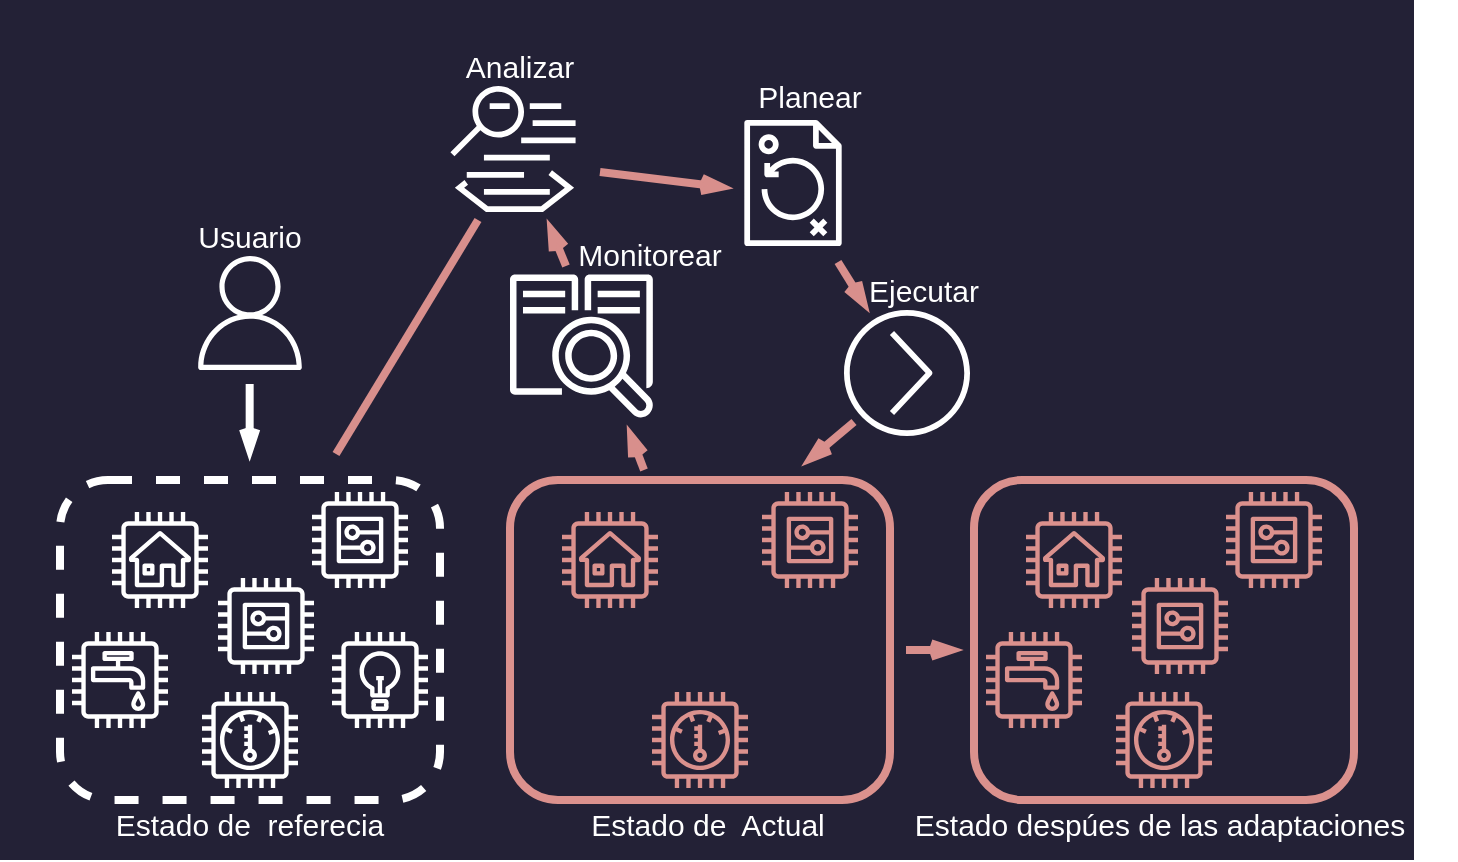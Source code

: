 <mxfile version="22.1.21" type="device">
  <diagram name="Page-1" id="ew7vi9b7o_5ddHdVxSJt">
    <mxGraphModel dx="1396" dy="874" grid="0" gridSize="10" guides="1" tooltips="1" connect="1" arrows="1" fold="1" page="1" pageScale="1" pageWidth="850" pageHeight="1100" math="0" shadow="0">
      <root>
        <mxCell id="0" />
        <mxCell id="1" parent="0" />
        <mxCell id="D8u4EcH5o9218SHO7Xat-1" value="" style="group;fillColor=#232136;strokeColor=#232136;strokeWidth=60;container=0;" parent="1" vertex="1" connectable="0">
          <mxGeometry x="91" y="262" width="647" height="370" as="geometry" />
        </mxCell>
        <mxCell id="D8u4EcH5o9218SHO7Xat-2" value="" style="sketch=0;outlineConnect=0;fontColor=#232F3E;gradientColor=none;fillColor=#FFFFFF;strokeColor=none;dashed=0;verticalLabelPosition=bottom;verticalAlign=top;align=center;html=1;fontSize=12;fontStyle=0;aspect=fixed;pointerEvents=1;shape=mxgraph.aws4.user;container=0;fillStyle=auto;" parent="1" vertex="1">
          <mxGeometry x="157.5" y="360" width="57" height="57" as="geometry" />
        </mxCell>
        <mxCell id="D8u4EcH5o9218SHO7Xat-3" value="" style="endArrow=openThin;html=1;rounded=0;labelBackgroundColor=default;strokeColor=#ffffff;strokeWidth=4;align=center;verticalAlign=middle;fontFamily=Helvetica;fontSize=11;fontColor=default;shape=connector;endFill=0;" parent="1" edge="1">
          <mxGeometry width="50" height="50" relative="1" as="geometry">
            <mxPoint x="185.83" y="424" as="sourcePoint" />
            <mxPoint x="185.83" y="461" as="targetPoint" />
          </mxGeometry>
        </mxCell>
        <mxCell id="D8u4EcH5o9218SHO7Xat-4" value="" style="endArrow=none;html=1;rounded=0;labelBackgroundColor=default;strokeColor=#D88F8C;strokeWidth=4;align=center;verticalAlign=middle;fontFamily=Helvetica;fontSize=11;fontColor=default;shape=connector;" parent="1" edge="1">
          <mxGeometry width="50" height="50" relative="1" as="geometry">
            <mxPoint x="229" y="459" as="sourcePoint" />
            <mxPoint x="300" y="342" as="targetPoint" />
          </mxGeometry>
        </mxCell>
        <mxCell id="D8u4EcH5o9218SHO7Xat-5" value="" style="sketch=0;outlineConnect=0;fontColor=#232F3E;gradientColor=none;fillColor=#FFFFFF;strokeColor=#DB918D;dashed=0;verticalLabelPosition=bottom;verticalAlign=top;align=center;html=1;fontSize=12;fontStyle=0;aspect=fixed;pointerEvents=1;shape=mxgraph.aws4.action;fontFamily=Helvetica;container=0;rotation=0;" parent="1" vertex="1">
          <mxGeometry x="483" y="387" width="63" height="63" as="geometry" />
        </mxCell>
        <mxCell id="D8u4EcH5o9218SHO7Xat-6" value="" style="endArrow=openThin;html=1;rounded=0;labelBackgroundColor=default;strokeColor=#D88F8C;strokeWidth=4;align=center;verticalAlign=middle;fontFamily=Helvetica;fontSize=11;fontColor=default;shape=connector;endFill=0;" parent="1" edge="1">
          <mxGeometry width="50" height="50" relative="1" as="geometry">
            <mxPoint x="344" y="365" as="sourcePoint" />
            <mxPoint x="335" y="343" as="targetPoint" />
          </mxGeometry>
        </mxCell>
        <mxCell id="D8u4EcH5o9218SHO7Xat-7" value="" style="sketch=0;outlineConnect=0;fontColor=#232F3E;gradientColor=none;fillColor=#FFFFFF;strokeColor=none;dashed=0;verticalLabelPosition=bottom;verticalAlign=top;align=center;html=1;fontSize=12;fontStyle=0;aspect=fixed;shape=mxgraph.aws4.application_discovery_service_aws_agentless_collector;rotation=0;container=0;" parent="1" vertex="1">
          <mxGeometry x="316" y="369" width="72" height="72" as="geometry" />
        </mxCell>
        <mxCell id="D8u4EcH5o9218SHO7Xat-8" value="" style="sketch=0;outlineConnect=0;fontColor=#232F3E;gradientColor=none;fillColor=#FFFFFF;strokeColor=none;dashed=0;verticalLabelPosition=bottom;verticalAlign=top;align=center;html=1;fontSize=12;fontStyle=0;aspect=fixed;shape=mxgraph.aws4.mainframe_modernization_analyzer;rotation=0;container=0;" parent="1" vertex="1">
          <mxGeometry x="286" y="275" width="63" height="63" as="geometry" />
        </mxCell>
        <mxCell id="D8u4EcH5o9218SHO7Xat-9" value="" style="sketch=0;outlineConnect=0;fontColor=#232F3E;gradientColor=none;fillColor=#FFFFFF;strokeColor=none;dashed=0;verticalLabelPosition=bottom;verticalAlign=top;align=center;html=1;fontSize=12;fontStyle=0;aspect=fixed;pointerEvents=1;shape=mxgraph.aws4.backup_plan;fontFamily=Helvetica;container=0;rotation=0;" parent="1" vertex="1">
          <mxGeometry x="426" y="292" width="63" height="63" as="geometry" />
        </mxCell>
        <mxCell id="D8u4EcH5o9218SHO7Xat-10" value="" style="endArrow=openThin;html=1;rounded=0;labelBackgroundColor=default;strokeColor=#D88F8C;strokeWidth=4;align=center;verticalAlign=middle;fontFamily=Helvetica;fontSize=11;fontColor=default;shape=connector;endFill=0;" parent="1" edge="1">
          <mxGeometry width="50" height="50" relative="1" as="geometry">
            <mxPoint x="383" y="467" as="sourcePoint" />
            <mxPoint x="375" y="446" as="targetPoint" />
          </mxGeometry>
        </mxCell>
        <mxCell id="D8u4EcH5o9218SHO7Xat-11" value="" style="endArrow=none;html=1;rounded=0;labelBackgroundColor=default;strokeColor=#D88F8C;strokeWidth=4;align=center;verticalAlign=middle;fontFamily=Helvetica;fontSize=11;fontColor=default;shape=connector;endFill=0;startArrow=openThin;startFill=0;" parent="1" edge="1">
          <mxGeometry width="50" height="50" relative="1" as="geometry">
            <mxPoint x="426" y="326" as="sourcePoint" />
            <mxPoint x="361" y="318" as="targetPoint" />
          </mxGeometry>
        </mxCell>
        <mxCell id="D8u4EcH5o9218SHO7Xat-12" value="" style="endArrow=none;html=1;rounded=0;labelBackgroundColor=default;strokeColor=#D88F8C;strokeWidth=4;align=center;verticalAlign=middle;fontFamily=Helvetica;fontSize=11;fontColor=default;shape=connector;startArrow=openThin;startFill=0;" parent="1" source="D8u4EcH5o9218SHO7Xat-5" edge="1">
          <mxGeometry width="50" height="50" relative="1" as="geometry">
            <mxPoint x="514" y="378" as="sourcePoint" />
            <mxPoint x="480" y="363" as="targetPoint" />
          </mxGeometry>
        </mxCell>
        <mxCell id="D8u4EcH5o9218SHO7Xat-13" value="" style="endArrow=openThin;html=1;rounded=0;labelBackgroundColor=default;strokeColor=#D88F8C;strokeWidth=4;align=center;verticalAlign=middle;fontFamily=Helvetica;fontSize=11;fontColor=default;shape=connector;endFill=0;" parent="1" edge="1">
          <mxGeometry width="50" height="50" relative="1" as="geometry">
            <mxPoint x="514" y="557" as="sourcePoint" />
            <mxPoint x="541" y="557" as="targetPoint" />
          </mxGeometry>
        </mxCell>
        <mxCell id="D8u4EcH5o9218SHO7Xat-14" value="" style="endArrow=none;html=1;rounded=0;labelBackgroundColor=default;strokeColor=#D88F8C;strokeWidth=4;align=center;verticalAlign=middle;fontFamily=Helvetica;fontSize=11;fontColor=default;shape=connector;startArrow=openThin;startFill=0;" parent="1" edge="1">
          <mxGeometry width="50" height="50" relative="1" as="geometry">
            <mxPoint x="463" y="464" as="sourcePoint" />
            <mxPoint x="488" y="443" as="targetPoint" />
          </mxGeometry>
        </mxCell>
        <mxCell id="D8u4EcH5o9218SHO7Xat-15" value="" style="group;strokeColor=#DB918D;rounded=1;strokeWidth=4;container=0;" parent="1" vertex="1" connectable="0">
          <mxGeometry x="316" y="472" width="190" height="160" as="geometry" />
        </mxCell>
        <mxCell id="D8u4EcH5o9218SHO7Xat-16" value="" style="sketch=0;outlineConnect=0;fontColor=#232F3E;gradientColor=none;strokeColor=#DB918D;fillColor=none;dashed=0;verticalLabelPosition=bottom;verticalAlign=top;align=center;html=1;fontSize=12;fontStyle=0;aspect=fixed;shape=mxgraph.aws4.resourceIcon;resIcon=mxgraph.aws4.house;fontFamily=Helvetica;container=0;" parent="1" vertex="1">
          <mxGeometry x="336" y="482" width="60" height="60" as="geometry" />
        </mxCell>
        <mxCell id="D8u4EcH5o9218SHO7Xat-17" value="" style="sketch=0;outlineConnect=0;fontColor=#232F3E;gradientColor=none;strokeColor=#DB918D;fillColor=none;dashed=0;verticalLabelPosition=bottom;verticalAlign=top;align=center;html=1;fontSize=12;fontStyle=0;aspect=fixed;shape=mxgraph.aws4.resourceIcon;resIcon=mxgraph.aws4.thermostat;fontFamily=Helvetica;container=0;" parent="1" vertex="1">
          <mxGeometry x="381" y="572" width="60" height="60" as="geometry" />
        </mxCell>
        <mxCell id="D8u4EcH5o9218SHO7Xat-18" value="" style="sketch=0;outlineConnect=0;fontColor=#232F3E;gradientColor=none;strokeColor=#DB918D;fillColor=none;dashed=0;verticalLabelPosition=bottom;verticalAlign=top;align=center;html=1;fontSize=12;fontStyle=0;aspect=fixed;shape=mxgraph.aws4.resourceIcon;resIcon=mxgraph.aws4.generic;fontFamily=Helvetica;container=0;" parent="1" vertex="1">
          <mxGeometry x="436" y="472" width="60" height="60" as="geometry" />
        </mxCell>
        <mxCell id="D8u4EcH5o9218SHO7Xat-19" value="" style="group;strokeColor=#FFFFFF;rounded=1;strokeWidth=4;container=0;dashed=1;fillColor=none;" parent="1" vertex="1" connectable="0">
          <mxGeometry x="91" y="472" width="190" height="160" as="geometry" />
        </mxCell>
        <mxCell id="D8u4EcH5o9218SHO7Xat-20" value="" style="sketch=0;outlineConnect=0;fontColor=#232F3E;gradientColor=none;strokeColor=#FFFFFF;fillColor=none;dashed=0;verticalLabelPosition=bottom;verticalAlign=top;align=center;html=1;fontSize=12;fontStyle=0;aspect=fixed;shape=mxgraph.aws4.resourceIcon;resIcon=mxgraph.aws4.lightbulb;fontFamily=Helvetica;container=0;" parent="1" vertex="1">
          <mxGeometry x="221" y="542" width="60" height="60" as="geometry" />
        </mxCell>
        <mxCell id="D8u4EcH5o9218SHO7Xat-21" value="" style="sketch=0;outlineConnect=0;fontColor=#232F3E;gradientColor=none;strokeColor=#FFFFFF;fillColor=none;dashed=0;verticalLabelPosition=bottom;verticalAlign=top;align=center;html=1;fontSize=12;fontStyle=0;aspect=fixed;shape=mxgraph.aws4.resourceIcon;resIcon=mxgraph.aws4.house;fontFamily=Helvetica;container=0;" parent="1" vertex="1">
          <mxGeometry x="111" y="482" width="60" height="60" as="geometry" />
        </mxCell>
        <mxCell id="D8u4EcH5o9218SHO7Xat-22" value="" style="sketch=0;outlineConnect=0;fontColor=#232F3E;gradientColor=none;strokeColor=#FFFFFF;fillColor=none;dashed=0;verticalLabelPosition=bottom;verticalAlign=top;align=center;html=1;fontSize=12;fontStyle=0;aspect=fixed;shape=mxgraph.aws4.resourceIcon;resIcon=mxgraph.aws4.thermostat;fontFamily=Helvetica;container=0;" parent="1" vertex="1">
          <mxGeometry x="156" y="572" width="60" height="60" as="geometry" />
        </mxCell>
        <mxCell id="D8u4EcH5o9218SHO7Xat-23" value="" style="sketch=0;outlineConnect=0;fontColor=#232F3E;gradientColor=none;strokeColor=#FFFFFF;fillColor=none;dashed=0;verticalLabelPosition=bottom;verticalAlign=top;align=center;html=1;fontSize=12;fontStyle=0;aspect=fixed;shape=mxgraph.aws4.resourceIcon;resIcon=mxgraph.aws4.generic;fontFamily=Helvetica;container=0;" parent="1" vertex="1">
          <mxGeometry x="211" y="472" width="60" height="60" as="geometry" />
        </mxCell>
        <mxCell id="D8u4EcH5o9218SHO7Xat-24" value="" style="sketch=0;outlineConnect=0;fontColor=#232F3E;gradientColor=none;strokeColor=#FFFFFF;fillColor=none;dashed=0;verticalLabelPosition=bottom;verticalAlign=top;align=center;html=1;fontSize=12;fontStyle=0;aspect=fixed;shape=mxgraph.aws4.resourceIcon;resIcon=mxgraph.aws4.utility;fontFamily=Helvetica;container=0;" parent="1" vertex="1">
          <mxGeometry x="91" y="542" width="60" height="60" as="geometry" />
        </mxCell>
        <mxCell id="D8u4EcH5o9218SHO7Xat-25" value="" style="sketch=0;outlineConnect=0;fontColor=#232F3E;gradientColor=none;strokeColor=#FFFFFF;fillColor=none;dashed=0;verticalLabelPosition=bottom;verticalAlign=top;align=center;html=1;fontSize=12;fontStyle=0;aspect=fixed;shape=mxgraph.aws4.resourceIcon;resIcon=mxgraph.aws4.generic;fontFamily=Helvetica;container=0;" parent="1" vertex="1">
          <mxGeometry x="164" y="515" width="60" height="60" as="geometry" />
        </mxCell>
        <mxCell id="D8u4EcH5o9218SHO7Xat-26" value="" style="group;strokeColor=#DB918D;rounded=1;strokeWidth=4;container=0;" parent="1" vertex="1" connectable="0">
          <mxGeometry x="548" y="472" width="190" height="160" as="geometry" />
        </mxCell>
        <mxCell id="D8u4EcH5o9218SHO7Xat-27" value="" style="sketch=0;outlineConnect=0;fontColor=#232F3E;gradientColor=none;strokeColor=#DB918D;fillColor=none;dashed=0;verticalLabelPosition=bottom;verticalAlign=top;align=center;html=1;fontSize=12;fontStyle=0;aspect=fixed;shape=mxgraph.aws4.resourceIcon;resIcon=mxgraph.aws4.house;fontFamily=Helvetica;container=0;" parent="1" vertex="1">
          <mxGeometry x="568" y="482" width="60" height="60" as="geometry" />
        </mxCell>
        <mxCell id="D8u4EcH5o9218SHO7Xat-28" value="" style="sketch=0;outlineConnect=0;fontColor=#232F3E;gradientColor=none;strokeColor=#DB918D;fillColor=none;dashed=0;verticalLabelPosition=bottom;verticalAlign=top;align=center;html=1;fontSize=12;fontStyle=0;aspect=fixed;shape=mxgraph.aws4.resourceIcon;resIcon=mxgraph.aws4.thermostat;fontFamily=Helvetica;container=0;" parent="1" vertex="1">
          <mxGeometry x="613" y="572" width="60" height="60" as="geometry" />
        </mxCell>
        <mxCell id="D8u4EcH5o9218SHO7Xat-29" value="" style="sketch=0;outlineConnect=0;fontColor=#232F3E;gradientColor=none;strokeColor=#DB918D;fillColor=none;dashed=0;verticalLabelPosition=bottom;verticalAlign=top;align=center;html=1;fontSize=12;fontStyle=0;aspect=fixed;shape=mxgraph.aws4.resourceIcon;resIcon=mxgraph.aws4.generic;fontFamily=Helvetica;container=0;" parent="1" vertex="1">
          <mxGeometry x="668" y="472" width="60" height="60" as="geometry" />
        </mxCell>
        <mxCell id="D8u4EcH5o9218SHO7Xat-30" value="" style="sketch=0;outlineConnect=0;fontColor=#232F3E;gradientColor=none;strokeColor=#DB918D;fillColor=none;dashed=0;verticalLabelPosition=bottom;verticalAlign=top;align=center;html=1;fontSize=12;fontStyle=0;aspect=fixed;shape=mxgraph.aws4.resourceIcon;resIcon=mxgraph.aws4.utility;fontFamily=Helvetica;container=0;" parent="1" vertex="1">
          <mxGeometry x="548" y="542" width="60" height="60" as="geometry" />
        </mxCell>
        <mxCell id="D8u4EcH5o9218SHO7Xat-31" value="" style="sketch=0;outlineConnect=0;fontColor=#232F3E;gradientColor=none;strokeColor=#DB918D;fillColor=none;dashed=0;verticalLabelPosition=bottom;verticalAlign=top;align=center;html=1;fontSize=12;fontStyle=0;aspect=fixed;shape=mxgraph.aws4.resourceIcon;resIcon=mxgraph.aws4.generic;fontFamily=Helvetica;container=0;" parent="1" vertex="1">
          <mxGeometry x="621" y="515" width="60" height="60" as="geometry" />
        </mxCell>
        <mxCell id="sevvkkvDmA7vFD5C8TCc-1" value="Usuario" style="text;html=1;strokeColor=none;fillColor=none;align=center;verticalAlign=middle;whiteSpace=wrap;rounded=0;fontSize=15;fontFamily=Helvetica;fontColor=#FFFFFF;movable=1;resizable=1;rotatable=1;deletable=1;editable=1;locked=0;connectable=1;" parent="1" vertex="1">
          <mxGeometry x="156" y="335" width="60" height="30" as="geometry" />
        </mxCell>
        <mxCell id="sevvkkvDmA7vFD5C8TCc-2" value="Estado de&amp;nbsp; referecia" style="text;html=1;strokeColor=none;fillColor=none;align=center;verticalAlign=middle;whiteSpace=wrap;rounded=0;fontSize=15;fontFamily=Helvetica;fontColor=#FFFFFF;" parent="1" vertex="1">
          <mxGeometry x="91" y="629" width="190" height="30" as="geometry" />
        </mxCell>
        <mxCell id="sevvkkvDmA7vFD5C8TCc-3" value="Estado de&amp;nbsp; Actual" style="text;html=1;strokeColor=none;fillColor=none;align=center;verticalAlign=middle;whiteSpace=wrap;rounded=0;fontSize=15;fontFamily=Helvetica;fontColor=#FFFFFF;" parent="1" vertex="1">
          <mxGeometry x="319.5" y="629" width="190" height="30" as="geometry" />
        </mxCell>
        <mxCell id="sevvkkvDmA7vFD5C8TCc-4" value="Estado despúes de las adaptaciones" style="text;html=1;strokeColor=none;fillColor=none;align=center;verticalAlign=middle;whiteSpace=wrap;rounded=0;fontSize=15;fontFamily=Helvetica;fontColor=#FFFFFF;" parent="1" vertex="1">
          <mxGeometry x="493" y="629" width="296" height="30" as="geometry" />
        </mxCell>
        <mxCell id="sevvkkvDmA7vFD5C8TCc-5" value="Analizar" style="text;html=1;strokeColor=none;fillColor=none;align=center;verticalAlign=middle;whiteSpace=wrap;rounded=0;fontSize=15;fontFamily=Helvetica;fontColor=#FFFFFF;" parent="1" vertex="1">
          <mxGeometry x="226" y="250" width="190" height="30" as="geometry" />
        </mxCell>
        <mxCell id="sevvkkvDmA7vFD5C8TCc-6" value="Monitorear" style="text;html=1;strokeColor=none;fillColor=none;align=center;verticalAlign=middle;whiteSpace=wrap;rounded=0;fontSize=15;fontFamily=Helvetica;fontColor=#FFFFFF;" parent="1" vertex="1">
          <mxGeometry x="291" y="344" width="190" height="30" as="geometry" />
        </mxCell>
        <mxCell id="sevvkkvDmA7vFD5C8TCc-7" value="Planear" style="text;html=1;strokeColor=none;fillColor=none;align=center;verticalAlign=middle;whiteSpace=wrap;rounded=0;fontSize=15;fontFamily=Helvetica;fontColor=#FFFFFF;" parent="1" vertex="1">
          <mxGeometry x="371" y="265" width="190" height="30" as="geometry" />
        </mxCell>
        <mxCell id="sevvkkvDmA7vFD5C8TCc-8" value="Ejecutar" style="text;html=1;strokeColor=none;fillColor=none;align=center;verticalAlign=middle;whiteSpace=wrap;rounded=0;fontSize=15;fontFamily=Helvetica;fontColor=#FFFFFF;" parent="1" vertex="1">
          <mxGeometry x="428" y="362" width="190" height="30" as="geometry" />
        </mxCell>
      </root>
    </mxGraphModel>
  </diagram>
</mxfile>
